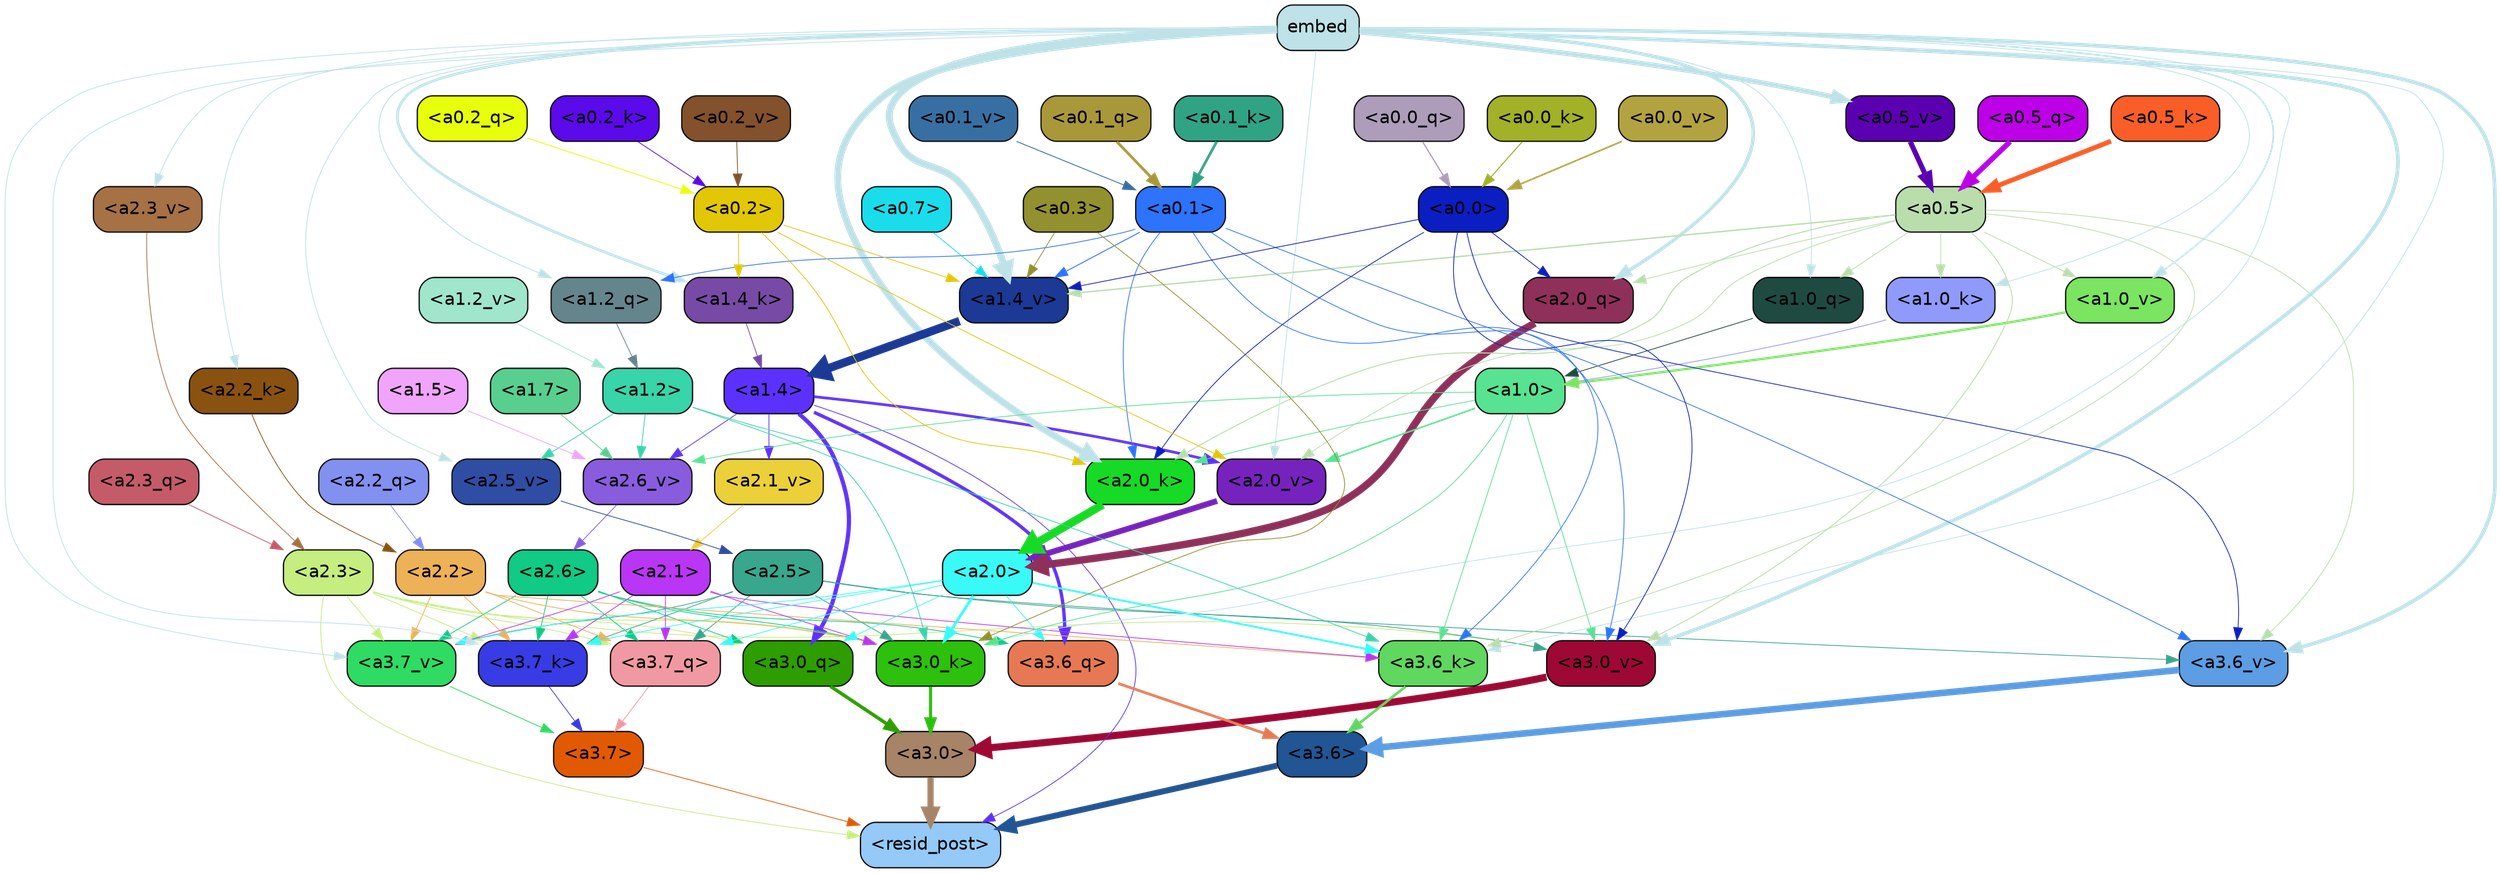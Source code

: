 strict digraph "" {
	graph [bgcolor=transparent,
		layout=dot,
		overlap=false,
		splines=true
	];
	"<a3.7>"	[color=black,
		fillcolor="#e15a03",
		fontname=Helvetica,
		shape=box,
		style="filled, rounded"];
	"<resid_post>"	[color=black,
		fillcolor="#94c9f8",
		fontname=Helvetica,
		shape=box,
		style="filled, rounded"];
	"<a3.7>" -> "<resid_post>"	[color="#e15a03",
		penwidth=0.6];
	"<a3.6>"	[color=black,
		fillcolor="#215593",
		fontname=Helvetica,
		shape=box,
		style="filled, rounded"];
	"<a3.6>" -> "<resid_post>"	[color="#215593",
		penwidth=4.751612067222595];
	"<a3.0>"	[color=black,
		fillcolor="#a78367",
		fontname=Helvetica,
		shape=box,
		style="filled, rounded"];
	"<a3.0>" -> "<resid_post>"	[color="#a78367",
		penwidth=4.884142994880676];
	"<a2.3>"	[color=black,
		fillcolor="#c6ed7f",
		fontname=Helvetica,
		shape=box,
		style="filled, rounded"];
	"<a2.3>" -> "<resid_post>"	[color="#c6ed7f",
		penwidth=0.6];
	"<a3.7_q>"	[color=black,
		fillcolor="#f199a2",
		fontname=Helvetica,
		shape=box,
		style="filled, rounded"];
	"<a2.3>" -> "<a3.7_q>"	[color="#c6ed7f",
		penwidth=0.6];
	"<a3.0_q>"	[color=black,
		fillcolor="#2d9d01",
		fontname=Helvetica,
		shape=box,
		style="filled, rounded"];
	"<a2.3>" -> "<a3.0_q>"	[color="#c6ed7f",
		penwidth=0.6];
	"<a3.7_k>"	[color=black,
		fillcolor="#373ce4",
		fontname=Helvetica,
		shape=box,
		style="filled, rounded"];
	"<a2.3>" -> "<a3.7_k>"	[color="#c6ed7f",
		penwidth=0.6];
	"<a3.0_k>"	[color=black,
		fillcolor="#2dc00d",
		fontname=Helvetica,
		shape=box,
		style="filled, rounded"];
	"<a2.3>" -> "<a3.0_k>"	[color="#c6ed7f",
		penwidth=0.6];
	"<a3.7_v>"	[color=black,
		fillcolor="#2fdb62",
		fontname=Helvetica,
		shape=box,
		style="filled, rounded"];
	"<a2.3>" -> "<a3.7_v>"	[color="#c6ed7f",
		penwidth=0.6];
	"<a3.0_v>"	[color=black,
		fillcolor="#9d0934",
		fontname=Helvetica,
		shape=box,
		style="filled, rounded"];
	"<a2.3>" -> "<a3.0_v>"	[color="#c6ed7f",
		penwidth=0.6];
	"<a1.4>"	[color=black,
		fillcolor="#5d31fd",
		fontname=Helvetica,
		shape=box,
		style="filled, rounded"];
	"<a1.4>" -> "<resid_post>"	[color="#5d31fd",
		penwidth=0.6];
	"<a3.6_q>"	[color=black,
		fillcolor="#e67953",
		fontname=Helvetica,
		shape=box,
		style="filled, rounded"];
	"<a1.4>" -> "<a3.6_q>"	[color="#5d31fd",
		penwidth=2.6469622254371643];
	"<a1.4>" -> "<a3.0_q>"	[color="#5d31fd",
		penwidth=3.3040847778320312];
	"<a2.6_v>"	[color=black,
		fillcolor="#895cde",
		fontname=Helvetica,
		shape=box,
		style="filled, rounded"];
	"<a1.4>" -> "<a2.6_v>"	[color="#5d31fd",
		penwidth=0.6];
	"<a2.1_v>"	[color=black,
		fillcolor="#ecd03a",
		fontname=Helvetica,
		shape=box,
		style="filled, rounded"];
	"<a1.4>" -> "<a2.1_v>"	[color="#5d31fd",
		penwidth=0.6];
	"<a2.0_v>"	[color=black,
		fillcolor="#7623be",
		fontname=Helvetica,
		shape=box,
		style="filled, rounded"];
	"<a1.4>" -> "<a2.0_v>"	[color="#5d31fd",
		penwidth=2.1286070346832275];
	"<a3.7_q>" -> "<a3.7>"	[color="#f199a2",
		penwidth=0.6];
	"<a3.6_q>" -> "<a3.6>"	[color="#e67953",
		penwidth=2.091020345687866];
	"<a3.0_q>" -> "<a3.0>"	[color="#2d9d01",
		penwidth=2.7421876192092896];
	"<a3.7_k>" -> "<a3.7>"	[color="#373ce4",
		penwidth=0.6];
	"<a3.6_k>"	[color=black,
		fillcolor="#60d75f",
		fontname=Helvetica,
		shape=box,
		style="filled, rounded"];
	"<a3.6_k>" -> "<a3.6>"	[color="#60d75f",
		penwidth=2.048597991466522];
	"<a3.0_k>" -> "<a3.0>"	[color="#2dc00d",
		penwidth=2.476402521133423];
	"<a3.7_v>" -> "<a3.7>"	[color="#2fdb62",
		penwidth=0.6];
	"<a3.6_v>"	[color=black,
		fillcolor="#5c9de3",
		fontname=Helvetica,
		shape=box,
		style="filled, rounded"];
	"<a3.6_v>" -> "<a3.6>"	[color="#5c9de3",
		penwidth=5.2550448179244995];
	"<a3.0_v>" -> "<a3.0>"	[color="#9d0934",
		penwidth=5.652270674705505];
	"<a2.6>"	[color=black,
		fillcolor="#10ca85",
		fontname=Helvetica,
		shape=box,
		style="filled, rounded"];
	"<a2.6>" -> "<a3.7_q>"	[color="#10ca85",
		penwidth=0.6];
	"<a2.6>" -> "<a3.6_q>"	[color="#10ca85",
		penwidth=0.6];
	"<a2.6>" -> "<a3.0_q>"	[color="#10ca85",
		penwidth=0.6];
	"<a2.6>" -> "<a3.7_k>"	[color="#10ca85",
		penwidth=0.6];
	"<a2.6>" -> "<a3.0_k>"	[color="#10ca85",
		penwidth=0.6];
	"<a2.6>" -> "<a3.7_v>"	[color="#10ca85",
		penwidth=0.6];
	"<a2.5>"	[color=black,
		fillcolor="#39a68e",
		fontname=Helvetica,
		shape=box,
		style="filled, rounded"];
	"<a2.5>" -> "<a3.7_q>"	[color="#39a68e",
		penwidth=0.6];
	"<a2.5>" -> "<a3.7_k>"	[color="#39a68e",
		penwidth=0.6];
	"<a2.5>" -> "<a3.0_k>"	[color="#39a68e",
		penwidth=0.6];
	"<a2.5>" -> "<a3.7_v>"	[color="#39a68e",
		penwidth=0.6];
	"<a2.5>" -> "<a3.6_v>"	[color="#39a68e",
		penwidth=0.6];
	"<a2.5>" -> "<a3.0_v>"	[color="#39a68e",
		penwidth=0.6];
	"<a2.2>"	[color=black,
		fillcolor="#edb158",
		fontname=Helvetica,
		shape=box,
		style="filled, rounded"];
	"<a2.2>" -> "<a3.7_q>"	[color="#edb158",
		penwidth=0.6];
	"<a2.2>" -> "<a3.7_k>"	[color="#edb158",
		penwidth=0.6];
	"<a2.2>" -> "<a3.6_k>"	[color="#edb158",
		penwidth=0.6];
	"<a2.2>" -> "<a3.0_k>"	[color="#edb158",
		penwidth=0.6];
	"<a2.2>" -> "<a3.7_v>"	[color="#edb158",
		penwidth=0.6];
	"<a2.1>"	[color=black,
		fillcolor="#b936f5",
		fontname=Helvetica,
		shape=box,
		style="filled, rounded"];
	"<a2.1>" -> "<a3.7_q>"	[color="#b936f5",
		penwidth=0.6];
	"<a2.1>" -> "<a3.7_k>"	[color="#b936f5",
		penwidth=0.6];
	"<a2.1>" -> "<a3.6_k>"	[color="#b936f5",
		penwidth=0.6];
	"<a2.1>" -> "<a3.0_k>"	[color="#b936f5",
		penwidth=0.6];
	"<a2.1>" -> "<a3.7_v>"	[color="#b936f5",
		penwidth=0.6];
	"<a2.0>"	[color=black,
		fillcolor="#3afaf7",
		fontname=Helvetica,
		shape=box,
		style="filled, rounded"];
	"<a2.0>" -> "<a3.7_q>"	[color="#3afaf7",
		penwidth=0.6];
	"<a2.0>" -> "<a3.6_q>"	[color="#3afaf7",
		penwidth=0.6];
	"<a2.0>" -> "<a3.0_q>"	[color="#3afaf7",
		penwidth=0.6];
	"<a2.0>" -> "<a3.7_k>"	[color="#3afaf7",
		penwidth=0.6];
	"<a2.0>" -> "<a3.6_k>"	[color="#3afaf7",
		penwidth=1.4757367372512817];
	"<a2.0>" -> "<a3.0_k>"	[color="#3afaf7",
		penwidth=2.2137351036071777];
	"<a2.0>" -> "<a3.7_v>"	[color="#3afaf7",
		penwidth=0.6];
	embed	[color=black,
		fillcolor="#bee2e8",
		fontname=Helvetica,
		shape=box,
		style="filled, rounded"];
	embed -> "<a3.7_k>"	[color="#bee2e8",
		penwidth=0.6];
	embed -> "<a3.6_k>"	[color="#bee2e8",
		penwidth=0.6];
	embed -> "<a3.0_k>"	[color="#bee2e8",
		penwidth=0.6];
	embed -> "<a3.7_v>"	[color="#bee2e8",
		penwidth=0.6];
	embed -> "<a3.6_v>"	[color="#bee2e8",
		penwidth=2.9582033157348633];
	embed -> "<a3.0_v>"	[color="#bee2e8",
		penwidth=2.972973108291626];
	"<a2.0_q>"	[color=black,
		fillcolor="#8f305a",
		fontname=Helvetica,
		shape=box,
		style="filled, rounded"];
	embed -> "<a2.0_q>"	[color="#bee2e8",
		penwidth=2.7699792869389057];
	"<a2.2_k>"	[color=black,
		fillcolor="#8a5211",
		fontname=Helvetica,
		shape=box,
		style="filled, rounded"];
	embed -> "<a2.2_k>"	[color="#bee2e8",
		penwidth=0.6];
	"<a2.0_k>"	[color=black,
		fillcolor="#16da25",
		fontname=Helvetica,
		shape=box,
		style="filled, rounded"];
	embed -> "<a2.0_k>"	[color="#bee2e8",
		penwidth=5.362775564193726];
	"<a2.5_v>"	[color=black,
		fillcolor="#2f4da3",
		fontname=Helvetica,
		shape=box,
		style="filled, rounded"];
	embed -> "<a2.5_v>"	[color="#bee2e8",
		penwidth=0.6];
	"<a2.3_v>"	[color=black,
		fillcolor="#a67145",
		fontname=Helvetica,
		shape=box,
		style="filled, rounded"];
	embed -> "<a2.3_v>"	[color="#bee2e8",
		penwidth=0.6];
	embed -> "<a2.0_v>"	[color="#bee2e8",
		penwidth=0.6];
	"<a1.2_q>"	[color=black,
		fillcolor="#65858d",
		fontname=Helvetica,
		shape=box,
		style="filled, rounded"];
	embed -> "<a1.2_q>"	[color="#bee2e8",
		penwidth=0.7193574905395508];
	"<a1.0_q>"	[color=black,
		fillcolor="#1f4a42",
		fontname=Helvetica,
		shape=box,
		style="filled, rounded"];
	embed -> "<a1.0_q>"	[color="#bee2e8",
		penwidth=0.6];
	"<a1.4_k>"	[color=black,
		fillcolor="#774ba5",
		fontname=Helvetica,
		shape=box,
		style="filled, rounded"];
	embed -> "<a1.4_k>"	[color="#bee2e8",
		penwidth=2.147887945175171];
	"<a1.0_k>"	[color=black,
		fillcolor="#8f9afb",
		fontname=Helvetica,
		shape=box,
		style="filled, rounded"];
	embed -> "<a1.0_k>"	[color="#bee2e8",
		penwidth=0.6];
	"<a1.4_v>"	[color=black,
		fillcolor="#1b3995",
		fontname=Helvetica,
		shape=box,
		style="filled, rounded"];
	embed -> "<a1.4_v>"	[color="#bee2e8",
		penwidth=5.545122385025024];
	"<a1.0_v>"	[color=black,
		fillcolor="#7be461",
		fontname=Helvetica,
		shape=box,
		style="filled, rounded"];
	embed -> "<a1.0_v>"	[color="#bee2e8",
		penwidth=1.26444411277771];
	"<a0.5_v>"	[color=black,
		fillcolor="#5b00b1",
		fontname=Helvetica,
		shape=box,
		style="filled, rounded"];
	embed -> "<a0.5_v>"	[color="#bee2e8",
		penwidth=3.991437017917633];
	"<a1.2>"	[color=black,
		fillcolor="#38d4aa",
		fontname=Helvetica,
		shape=box,
		style="filled, rounded"];
	"<a1.2>" -> "<a3.6_k>"	[color="#38d4aa",
		penwidth=0.6];
	"<a1.2>" -> "<a3.0_k>"	[color="#38d4aa",
		penwidth=0.6];
	"<a1.2>" -> "<a2.6_v>"	[color="#38d4aa",
		penwidth=0.6];
	"<a1.2>" -> "<a2.5_v>"	[color="#38d4aa",
		penwidth=0.6];
	"<a1.0>"	[color=black,
		fillcolor="#57e391",
		fontname=Helvetica,
		shape=box,
		style="filled, rounded"];
	"<a1.0>" -> "<a3.6_k>"	[color="#57e391",
		penwidth=0.6];
	"<a1.0>" -> "<a3.0_k>"	[color="#57e391",
		penwidth=0.6];
	"<a1.0>" -> "<a3.0_v>"	[color="#57e391",
		penwidth=0.6];
	"<a1.0>" -> "<a2.0_k>"	[color="#57e391",
		penwidth=0.6];
	"<a1.0>" -> "<a2.6_v>"	[color="#57e391",
		penwidth=0.6];
	"<a1.0>" -> "<a2.0_v>"	[color="#57e391",
		penwidth=1.2240618467330933];
	"<a0.5>"	[color=black,
		fillcolor="#b9deac",
		fontname=Helvetica,
		shape=box,
		style="filled, rounded"];
	"<a0.5>" -> "<a3.6_k>"	[color="#b9deac",
		penwidth=0.6];
	"<a0.5>" -> "<a3.6_v>"	[color="#b9deac",
		penwidth=0.6];
	"<a0.5>" -> "<a3.0_v>"	[color="#b9deac",
		penwidth=0.6790935099124908];
	"<a0.5>" -> "<a2.0_q>"	[color="#b9deac",
		penwidth=0.6];
	"<a0.5>" -> "<a2.0_k>"	[color="#b9deac",
		penwidth=0.7897988557815552];
	"<a0.5>" -> "<a2.0_v>"	[color="#b9deac",
		penwidth=0.6];
	"<a0.5>" -> "<a1.0_q>"	[color="#b9deac",
		penwidth=0.6];
	"<a0.5>" -> "<a1.0_k>"	[color="#b9deac",
		penwidth=0.6];
	"<a0.5>" -> "<a1.4_v>"	[color="#b9deac",
		penwidth=1.0479987859725952];
	"<a0.5>" -> "<a1.0_v>"	[color="#b9deac",
		penwidth=0.6];
	"<a0.1>"	[color=black,
		fillcolor="#2d73fc",
		fontname=Helvetica,
		shape=box,
		style="filled, rounded"];
	"<a0.1>" -> "<a3.6_k>"	[color="#2d73fc",
		penwidth=0.6];
	"<a0.1>" -> "<a3.6_v>"	[color="#2d73fc",
		penwidth=0.6];
	"<a0.1>" -> "<a3.0_v>"	[color="#2d73fc",
		penwidth=0.6];
	"<a0.1>" -> "<a2.0_k>"	[color="#2d73fc",
		penwidth=0.6];
	"<a0.1>" -> "<a1.2_q>"	[color="#2d73fc",
		penwidth=0.6];
	"<a0.1>" -> "<a1.4_v>"	[color="#2d73fc",
		penwidth=0.7031502723693848];
	"<a0.3>"	[color=black,
		fillcolor="#93902f",
		fontname=Helvetica,
		shape=box,
		style="filled, rounded"];
	"<a0.3>" -> "<a3.0_k>"	[color="#93902f",
		penwidth=0.6];
	"<a0.3>" -> "<a1.4_v>"	[color="#93902f",
		penwidth=0.6];
	"<a0.0>"	[color=black,
		fillcolor="#0b1ec1",
		fontname=Helvetica,
		shape=box,
		style="filled, rounded"];
	"<a0.0>" -> "<a3.6_v>"	[color="#0b1ec1",
		penwidth=0.6];
	"<a0.0>" -> "<a3.0_v>"	[color="#0b1ec1",
		penwidth=0.6];
	"<a0.0>" -> "<a2.0_q>"	[color="#0b1ec1",
		penwidth=0.6];
	"<a0.0>" -> "<a2.0_k>"	[color="#0b1ec1",
		penwidth=0.6];
	"<a0.0>" -> "<a1.4_v>"	[color="#0b1ec1",
		penwidth=0.6];
	"<a2.3_q>"	[color=black,
		fillcolor="#c55b68",
		fontname=Helvetica,
		shape=box,
		style="filled, rounded"];
	"<a2.3_q>" -> "<a2.3>"	[color="#c55b68",
		penwidth=0.6];
	"<a2.2_q>"	[color=black,
		fillcolor="#8290f0",
		fontname=Helvetica,
		shape=box,
		style="filled, rounded"];
	"<a2.2_q>" -> "<a2.2>"	[color="#8290f0",
		penwidth=0.6];
	"<a2.0_q>" -> "<a2.0>"	[color="#8f305a",
		penwidth=5.819834470748901];
	"<a2.2_k>" -> "<a2.2>"	[color="#8a5211",
		penwidth=0.6];
	"<a2.0_k>" -> "<a2.0>"	[color="#16da25",
		penwidth=6.470837593078613];
	"<a2.6_v>" -> "<a2.6>"	[color="#895cde",
		penwidth=0.6];
	"<a2.5_v>" -> "<a2.5>"	[color="#2f4da3",
		penwidth=0.6];
	"<a2.3_v>" -> "<a2.3>"	[color="#a67145",
		penwidth=0.6];
	"<a2.1_v>" -> "<a2.1>"	[color="#ecd03a",
		penwidth=0.6];
	"<a2.0_v>" -> "<a2.0>"	[color="#7623be",
		penwidth=4.5950857400894165];
	"<a0.2>"	[color=black,
		fillcolor="#e2c706",
		fontname=Helvetica,
		shape=box,
		style="filled, rounded"];
	"<a0.2>" -> "<a2.0_k>"	[color="#e2c706",
		penwidth=0.6];
	"<a0.2>" -> "<a2.0_v>"	[color="#e2c706",
		penwidth=0.6];
	"<a0.2>" -> "<a1.4_k>"	[color="#e2c706",
		penwidth=0.6];
	"<a0.2>" -> "<a1.4_v>"	[color="#e2c706",
		penwidth=0.6];
	"<a1.7>"	[color=black,
		fillcolor="#58cf8f",
		fontname=Helvetica,
		shape=box,
		style="filled, rounded"];
	"<a1.7>" -> "<a2.6_v>"	[color="#58cf8f",
		penwidth=0.6];
	"<a1.5>"	[color=black,
		fillcolor="#f0a4fb",
		fontname=Helvetica,
		shape=box,
		style="filled, rounded"];
	"<a1.5>" -> "<a2.6_v>"	[color="#f0a4fb",
		penwidth=0.6];
	"<a1.2_q>" -> "<a1.2>"	[color="#65858d",
		penwidth=0.6];
	"<a1.0_q>" -> "<a1.0>"	[color="#1f4a42",
		penwidth=0.6];
	"<a1.4_k>" -> "<a1.4>"	[color="#774ba5",
		penwidth=0.6];
	"<a1.0_k>" -> "<a1.0>"	[color="#8f9afb",
		penwidth=0.6];
	"<a1.4_v>" -> "<a1.4>"	[color="#1b3995",
		penwidth=6.635385513305664];
	"<a1.2_v>"	[color=black,
		fillcolor="#a0e6cc",
		fontname=Helvetica,
		shape=box,
		style="filled, rounded"];
	"<a1.2_v>" -> "<a1.2>"	[color="#a0e6cc",
		penwidth=0.6];
	"<a1.0_v>" -> "<a1.0>"	[color="#7be461",
		penwidth=1.807669460773468];
	"<a0.7>"	[color=black,
		fillcolor="#1adceb",
		fontname=Helvetica,
		shape=box,
		style="filled, rounded"];
	"<a0.7>" -> "<a1.4_v>"	[color="#1adceb",
		penwidth=0.6];
	"<a0.5_q>"	[color=black,
		fillcolor="#bc01e6",
		fontname=Helvetica,
		shape=box,
		style="filled, rounded"];
	"<a0.5_q>" -> "<a0.5>"	[color="#bc01e6",
		penwidth=4.201210081577301];
	"<a0.2_q>"	[color=black,
		fillcolor="#e8ff0c",
		fontname=Helvetica,
		shape=box,
		style="filled, rounded"];
	"<a0.2_q>" -> "<a0.2>"	[color="#e8ff0c",
		penwidth=0.6669397354125977];
	"<a0.1_q>"	[color=black,
		fillcolor="#a9983a",
		fontname=Helvetica,
		shape=box,
		style="filled, rounded"];
	"<a0.1_q>" -> "<a0.1>"	[color="#a9983a",
		penwidth=2.1428754329681396];
	"<a0.0_q>"	[color=black,
		fillcolor="#ad9dbb",
		fontname=Helvetica,
		shape=box,
		style="filled, rounded"];
	"<a0.0_q>" -> "<a0.0>"	[color="#ad9dbb",
		penwidth=0.9431536197662354];
	"<a0.5_k>"	[color=black,
		fillcolor="#fa5e28",
		fontname=Helvetica,
		shape=box,
		style="filled, rounded"];
	"<a0.5_k>" -> "<a0.5>"	[color="#fa5e28",
		penwidth=3.780391812324524];
	"<a0.2_k>"	[color=black,
		fillcolor="#5b0ae9",
		fontname=Helvetica,
		shape=box,
		style="filled, rounded"];
	"<a0.2_k>" -> "<a0.2>"	[color="#5b0ae9",
		penwidth=0.6];
	"<a0.1_k>"	[color=black,
		fillcolor="#31a385",
		fontname=Helvetica,
		shape=box,
		style="filled, rounded"];
	"<a0.1_k>" -> "<a0.1>"	[color="#31a385",
		penwidth=2.0809476375579834];
	"<a0.0_k>"	[color=black,
		fillcolor="#a2b128",
		fontname=Helvetica,
		shape=box,
		style="filled, rounded"];
	"<a0.0_k>" -> "<a0.0>"	[color="#a2b128",
		penwidth=0.8123311996459961];
	"<a0.5_v>" -> "<a0.5>"	[color="#5b00b1",
		penwidth=4.0294036865234375];
	"<a0.2_v>"	[color=black,
		fillcolor="#83512c",
		fontname=Helvetica,
		shape=box,
		style="filled, rounded"];
	"<a0.2_v>" -> "<a0.2>"	[color="#83512c",
		penwidth=0.6];
	"<a0.1_v>"	[color=black,
		fillcolor="#386fa2",
		fontname=Helvetica,
		shape=box,
		style="filled, rounded"];
	"<a0.1_v>" -> "<a0.1>"	[color="#386fa2",
		penwidth=0.6631441116333008];
	"<a0.0_v>"	[color=black,
		fillcolor="#b3a340",
		fontname=Helvetica,
		shape=box,
		style="filled, rounded"];
	"<a0.0_v>" -> "<a0.0>"	[color="#b3a340",
		penwidth=1.2803640365600586];
}

